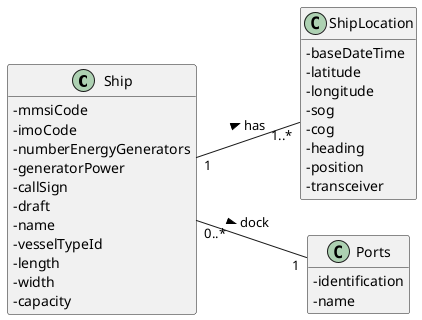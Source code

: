 @startuml
'https://plantuml.com/sequence-diagram
hide methods
left to right direction
skinparam classAttributeIconSize 0

class Ship {
-mmsiCode
-imoCode
-numberEnergyGenerators
-generatorPower
-callSign
-draft
-name
-vesselTypeId
-length
-width
-capacity
}

class ShipLocation {
-baseDateTime
-latitude
-longitude
-sog
-cog
-heading
-position
-transceiver
}

class Ports {
-identification
-name
}


Ship "1" -- "1..*" ShipLocation : has >
Ship "0..*"--"1" Ports: dock >


@enduml